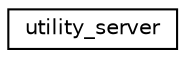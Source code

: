 digraph "Graphical Class Hierarchy"
{
  edge [fontname="Helvetica",fontsize="10",labelfontname="Helvetica",labelfontsize="10"];
  node [fontname="Helvetica",fontsize="10",shape=record];
  rankdir="LR";
  Node0 [label="utility_server",height=0.2,width=0.4,color="black", fillcolor="white", style="filled",URL="$classutility__server.html"];
}
